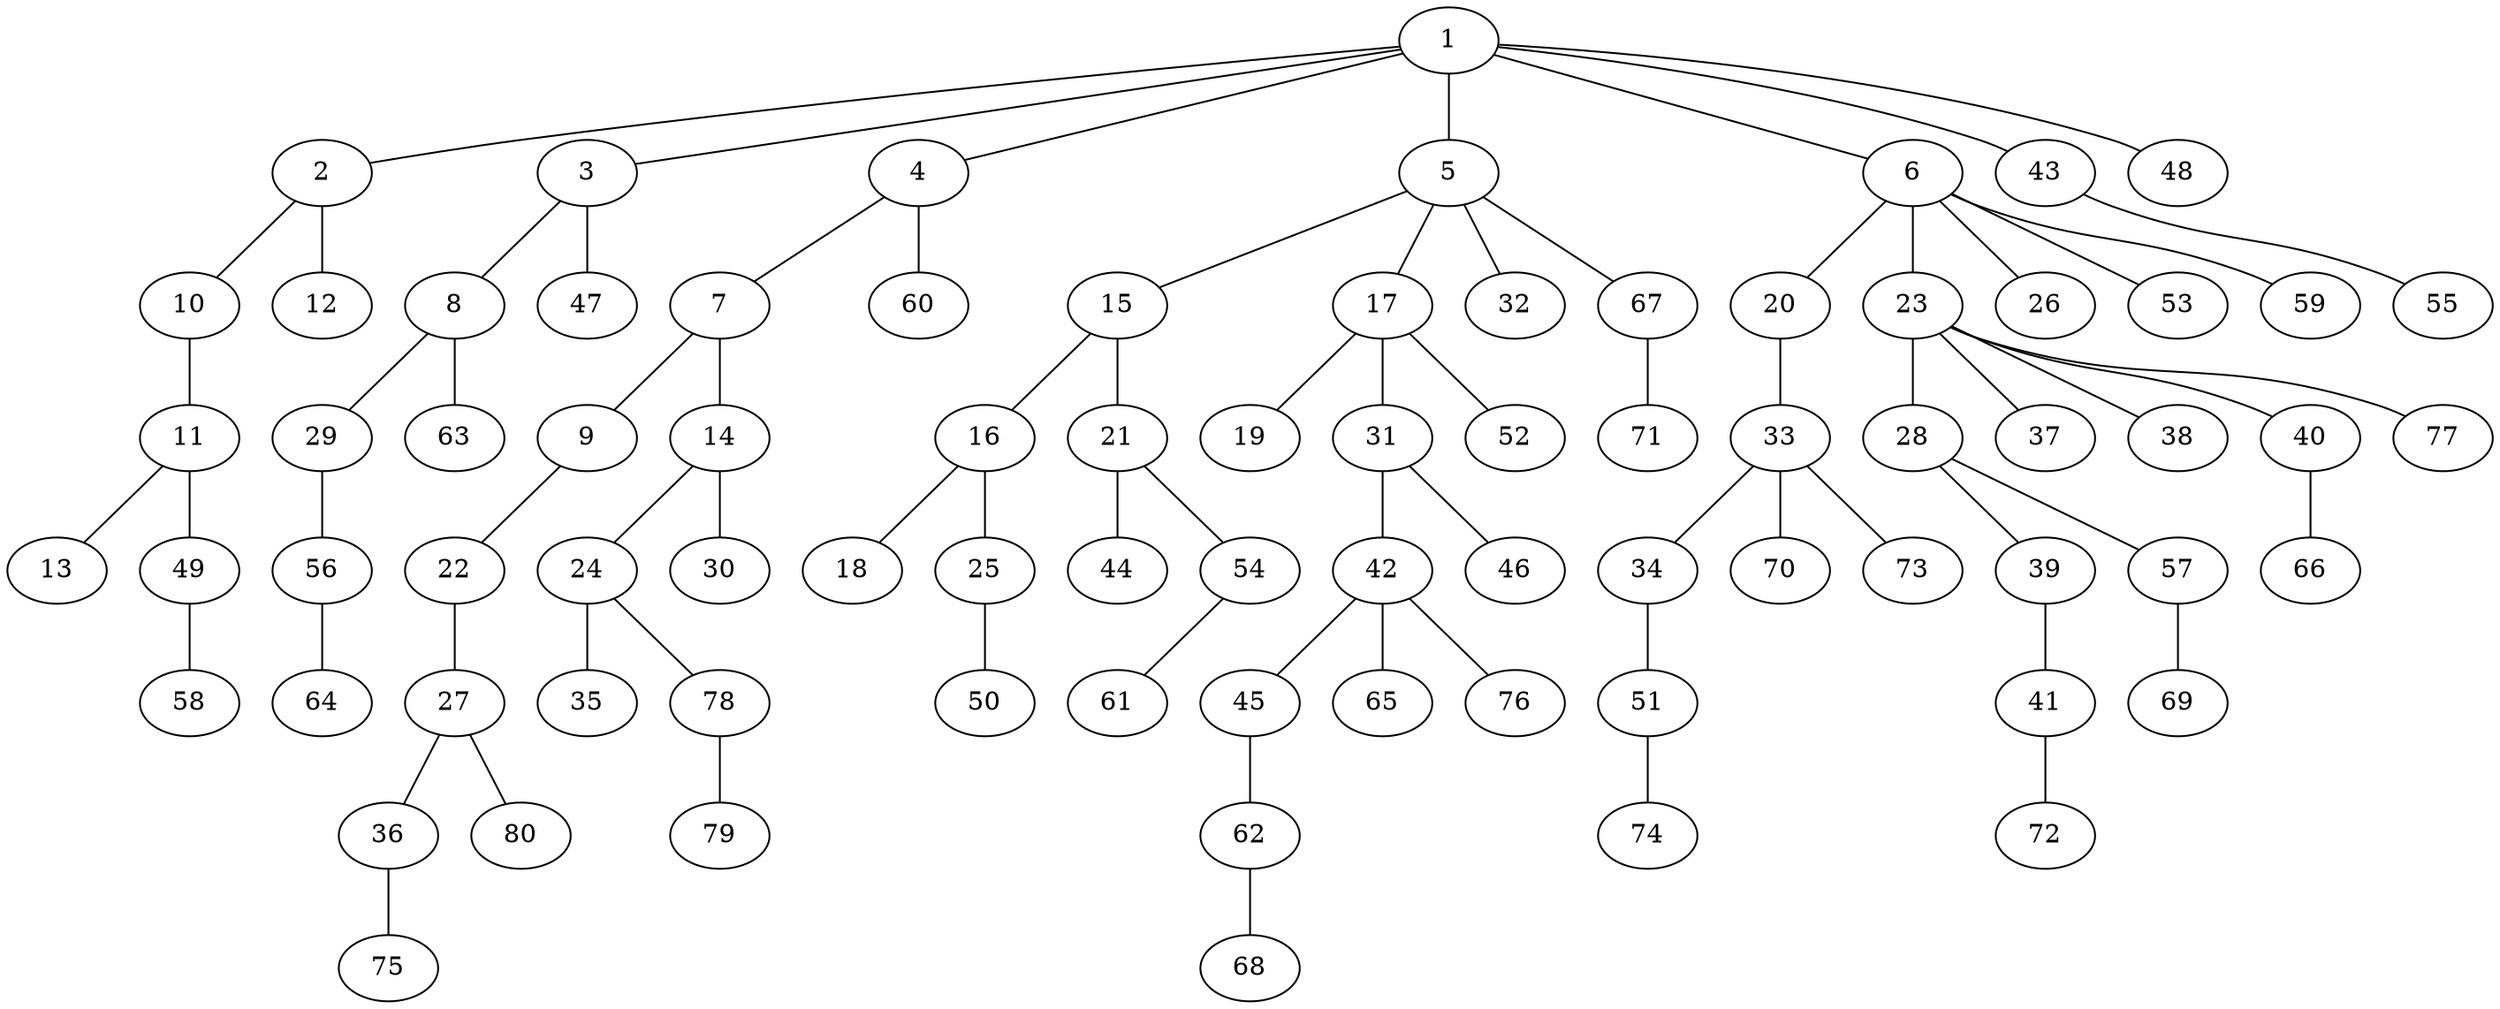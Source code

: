 graph graphname {1--2
1--3
1--4
1--5
1--6
1--43
1--48
2--10
2--12
3--8
3--47
4--7
4--60
5--15
5--17
5--32
5--67
6--20
6--23
6--26
6--53
6--59
7--9
7--14
8--29
8--63
9--22
10--11
11--13
11--49
14--24
14--30
15--16
15--21
16--18
16--25
17--19
17--31
17--52
20--33
21--44
21--54
22--27
23--28
23--37
23--38
23--40
23--77
24--35
24--78
25--50
27--36
27--80
28--39
28--57
29--56
31--42
31--46
33--34
33--70
33--73
34--51
36--75
39--41
40--66
41--72
42--45
42--65
42--76
43--55
45--62
49--58
51--74
54--61
56--64
57--69
62--68
67--71
78--79
}